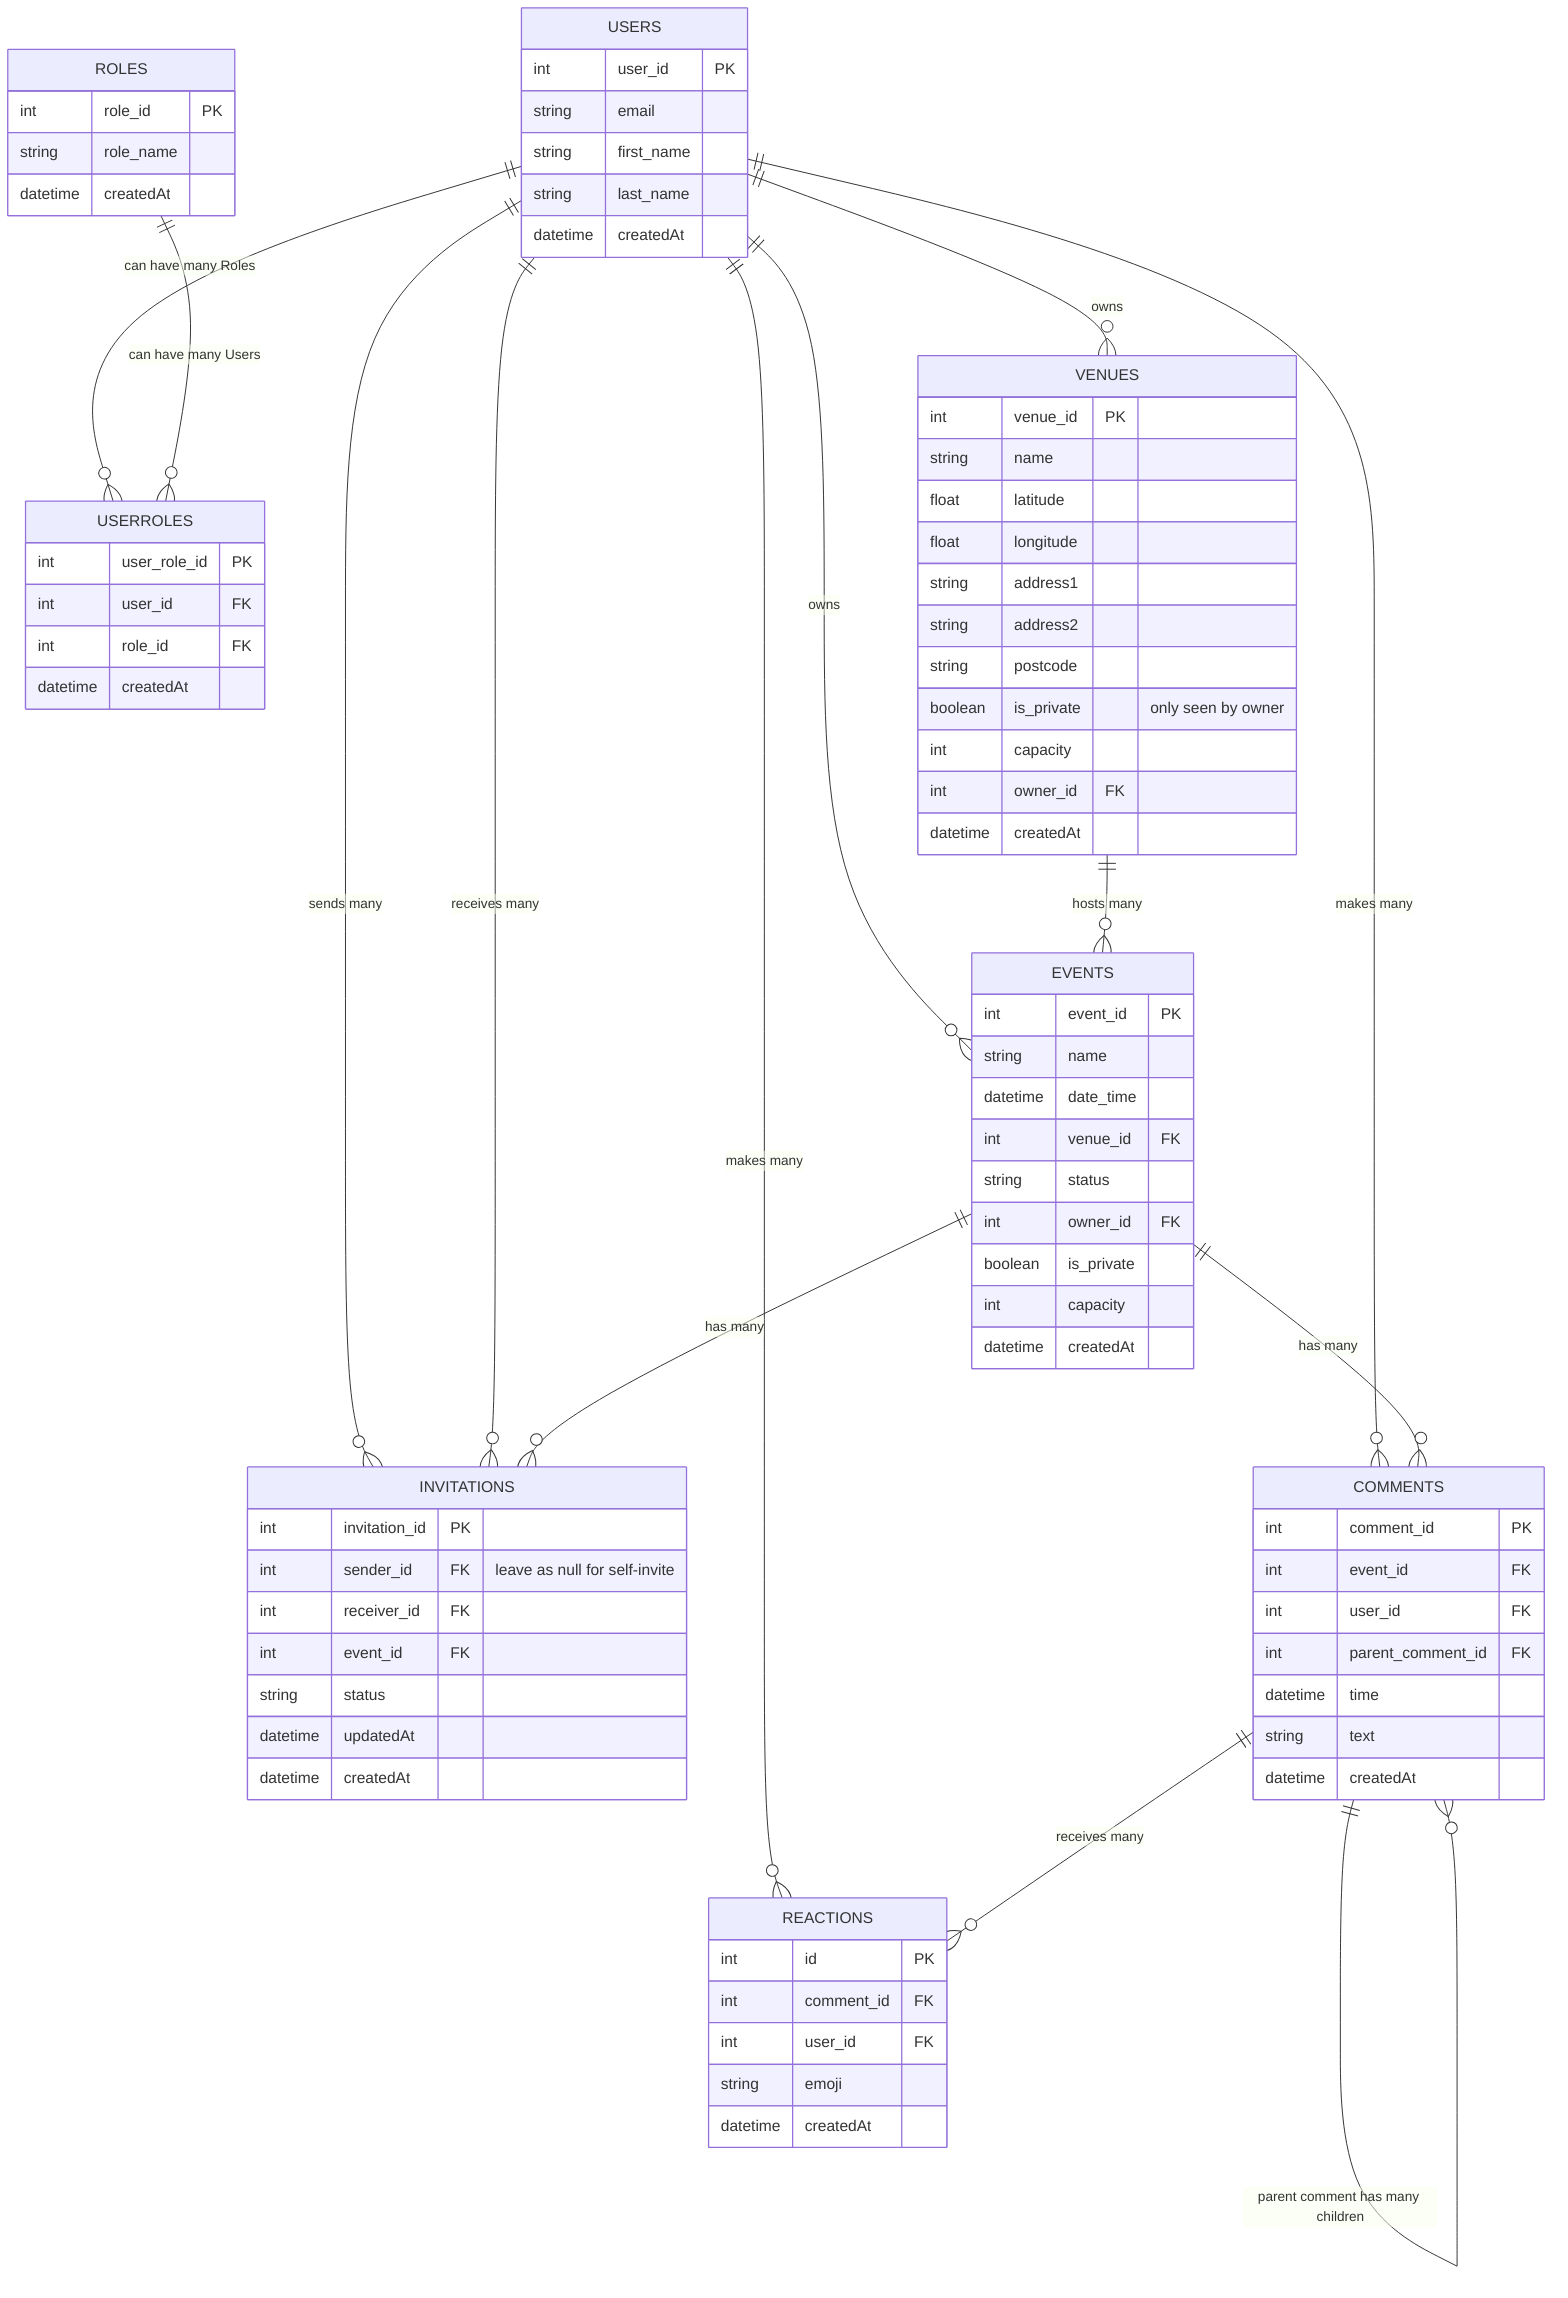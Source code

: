 erDiagram

    USERS {
        int user_id PK
        string email
        string first_name
        string last_name
        datetime createdAt
    }
    
    ROLES {
        int role_id PK
        string role_name
        datetime createdAt
    }
    
    USERROLES {
        int user_role_id PK
        int user_id FK
        int role_id FK
        datetime createdAt
    }
    
    EVENTS {
        int event_id PK
        string name
        datetime date_time
        int venue_id FK
        string status
        int owner_id FK
        boolean is_private
        int capacity
        datetime createdAt
    }
    
    VENUES {
        int venue_id PK
        string name
        float latitude
        float longitude
        string address1
        string address2
        string postcode
        boolean is_private "only seen by owner"
        int capacity
        int owner_id FK
        datetime createdAt
    }

    INVITATIONS {
        int invitation_id PK
        int sender_id FK "leave as null for self-invite"
        int receiver_id FK
        int event_id FK
        string status
        datetime updatedAt
        datetime createdAt
    }
    
    COMMENTS {
        int comment_id PK
        int event_id FK
        int user_id FK
        int parent_comment_id FK
        datetime time
        string text
        datetime createdAt
    }
    
    REACTIONS {
        int id PK
        int comment_id FK
        int user_id FK
        string emoji
        datetime createdAt
    }

    USERS ||--o{ USERROLES: "can have many Roles"
    ROLES ||--o{ USERROLES: "can have many Users"
    USERS ||--o{ EVENTS: "owns"
    USERS ||--o{ VENUES: "owns"
    USERS ||--o{ COMMENTS: "makes many"
    USERS ||--o{ REACTIONS: "makes many"
    EVENTS ||--o{ COMMENTS: "has many"
    COMMENTS ||--o{ REACTIONS: "receives many"
    COMMENTS ||--o{ COMMENTS: "parent comment has many children"
    VENUES ||--o{ EVENTS: "hosts many"
    USERS ||--o{ INVITATIONS: "sends many"
    USERS ||--o{ INVITATIONS: "receives many"
    EVENTS ||--o{ INVITATIONS: "has many"